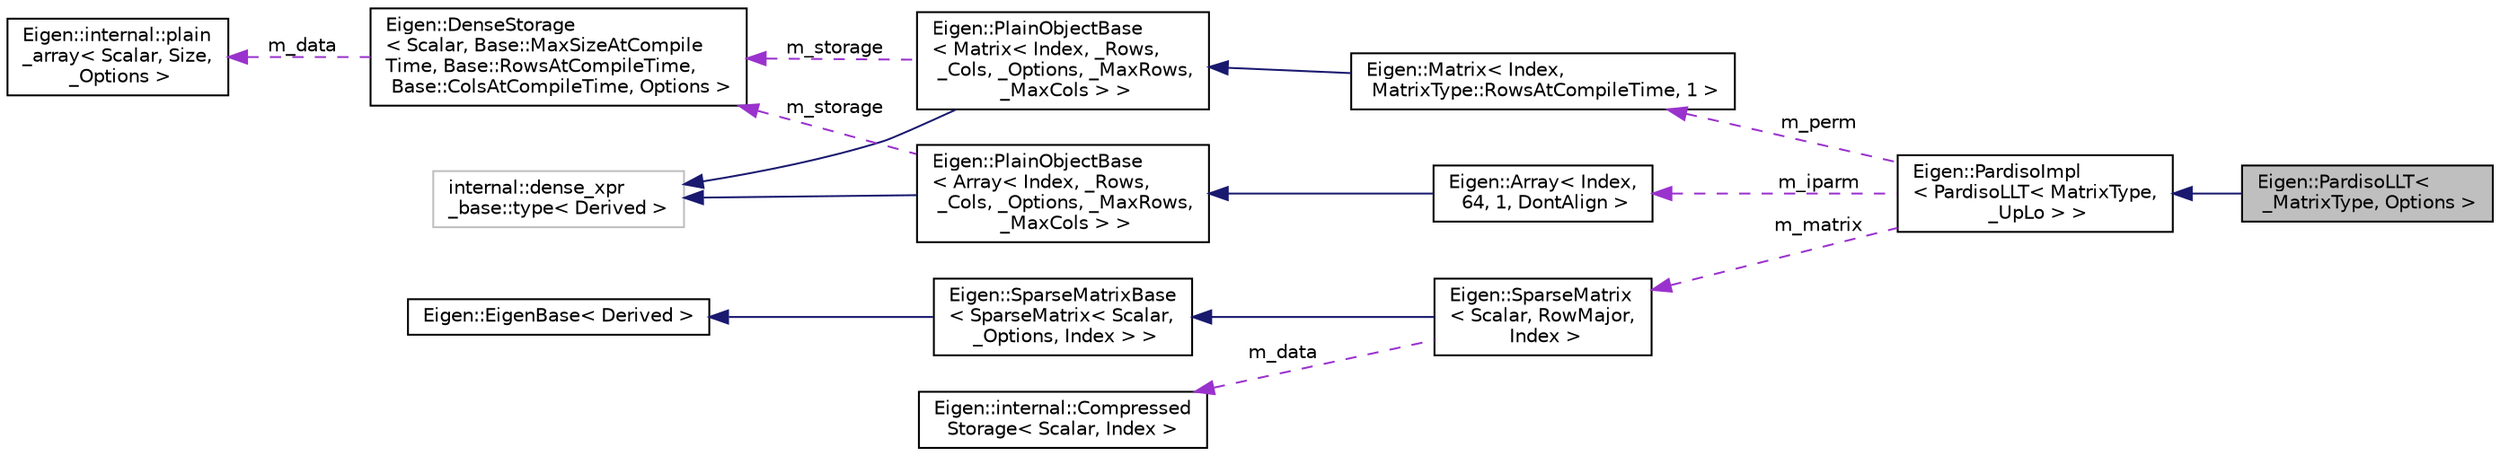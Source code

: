 digraph "Eigen::PardisoLLT&lt; _MatrixType, Options &gt;"
{
  edge [fontname="Helvetica",fontsize="10",labelfontname="Helvetica",labelfontsize="10"];
  node [fontname="Helvetica",fontsize="10",shape=record];
  rankdir="LR";
  Node1 [label="Eigen::PardisoLLT\<\l _MatrixType, Options \>",height=0.2,width=0.4,color="black", fillcolor="grey75", style="filled" fontcolor="black"];
  Node2 -> Node1 [dir="back",color="midnightblue",fontsize="10",style="solid",fontname="Helvetica"];
  Node2 [label="Eigen::PardisoImpl\l\< PardisoLLT\< MatrixType,\l _UpLo \> \>",height=0.2,width=0.4,color="black", fillcolor="white", style="filled",URL="$classEigen_1_1PardisoImpl.html"];
  Node3 -> Node2 [dir="back",color="darkorchid3",fontsize="10",style="dashed",label=" m_perm" ,fontname="Helvetica"];
  Node3 [label="Eigen::Matrix\< Index,\l MatrixType::RowsAtCompileTime, 1 \>",height=0.2,width=0.4,color="black", fillcolor="white", style="filled",URL="$classEigen_1_1Matrix.html"];
  Node4 -> Node3 [dir="back",color="midnightblue",fontsize="10",style="solid",fontname="Helvetica"];
  Node4 [label="Eigen::PlainObjectBase\l\< Matrix\< Index, _Rows,\l _Cols, _Options, _MaxRows,\l _MaxCols \> \>",height=0.2,width=0.4,color="black", fillcolor="white", style="filled",URL="$classEigen_1_1PlainObjectBase.html",tooltip="Dense storage base class for matrices and arrays. "];
  Node5 -> Node4 [dir="back",color="midnightblue",fontsize="10",style="solid",fontname="Helvetica"];
  Node5 [label="internal::dense_xpr\l_base::type\< Derived \>",height=0.2,width=0.4,color="grey75", fillcolor="white", style="filled"];
  Node6 -> Node4 [dir="back",color="darkorchid3",fontsize="10",style="dashed",label=" m_storage" ,fontname="Helvetica"];
  Node6 [label="Eigen::DenseStorage\l\< Scalar, Base::MaxSizeAtCompile\lTime, Base::RowsAtCompileTime,\l Base::ColsAtCompileTime, Options \>",height=0.2,width=0.4,color="black", fillcolor="white", style="filled",URL="$classEigen_1_1DenseStorage.html"];
  Node7 -> Node6 [dir="back",color="darkorchid3",fontsize="10",style="dashed",label=" m_data" ,fontname="Helvetica"];
  Node7 [label="Eigen::internal::plain\l_array\< Scalar, Size,\l _Options \>",height=0.2,width=0.4,color="black", fillcolor="white", style="filled",URL="$structEigen_1_1internal_1_1plain__array.html"];
  Node8 -> Node2 [dir="back",color="darkorchid3",fontsize="10",style="dashed",label=" m_iparm" ,fontname="Helvetica"];
  Node8 [label="Eigen::Array\< Index,\l 64, 1, DontAlign \>",height=0.2,width=0.4,color="black", fillcolor="white", style="filled",URL="$classEigen_1_1Array.html"];
  Node9 -> Node8 [dir="back",color="midnightblue",fontsize="10",style="solid",fontname="Helvetica"];
  Node9 [label="Eigen::PlainObjectBase\l\< Array\< Index, _Rows,\l _Cols, _Options, _MaxRows,\l _MaxCols \> \>",height=0.2,width=0.4,color="black", fillcolor="white", style="filled",URL="$classEigen_1_1PlainObjectBase.html",tooltip="Dense storage base class for matrices and arrays. "];
  Node5 -> Node9 [dir="back",color="midnightblue",fontsize="10",style="solid",fontname="Helvetica"];
  Node6 -> Node9 [dir="back",color="darkorchid3",fontsize="10",style="dashed",label=" m_storage" ,fontname="Helvetica"];
  Node10 -> Node2 [dir="back",color="darkorchid3",fontsize="10",style="dashed",label=" m_matrix" ,fontname="Helvetica"];
  Node10 [label="Eigen::SparseMatrix\l\< Scalar, RowMajor,\l Index \>",height=0.2,width=0.4,color="black", fillcolor="white", style="filled",URL="$classEigen_1_1SparseMatrix.html"];
  Node11 -> Node10 [dir="back",color="midnightblue",fontsize="10",style="solid",fontname="Helvetica"];
  Node11 [label="Eigen::SparseMatrixBase\l\< SparseMatrix\< Scalar,\l _Options, Index \> \>",height=0.2,width=0.4,color="black", fillcolor="white", style="filled",URL="$classEigen_1_1SparseMatrixBase.html",tooltip="Base class of any sparse matrices or sparse expressions. "];
  Node12 -> Node11 [dir="back",color="midnightblue",fontsize="10",style="solid",fontname="Helvetica"];
  Node12 [label="Eigen::EigenBase\< Derived \>",height=0.2,width=0.4,color="black", fillcolor="white", style="filled",URL="$structEigen_1_1EigenBase.html"];
  Node13 -> Node10 [dir="back",color="darkorchid3",fontsize="10",style="dashed",label=" m_data" ,fontname="Helvetica"];
  Node13 [label="Eigen::internal::Compressed\lStorage\< Scalar, Index \>",height=0.2,width=0.4,color="black", fillcolor="white", style="filled",URL="$classEigen_1_1internal_1_1CompressedStorage.html"];
}
